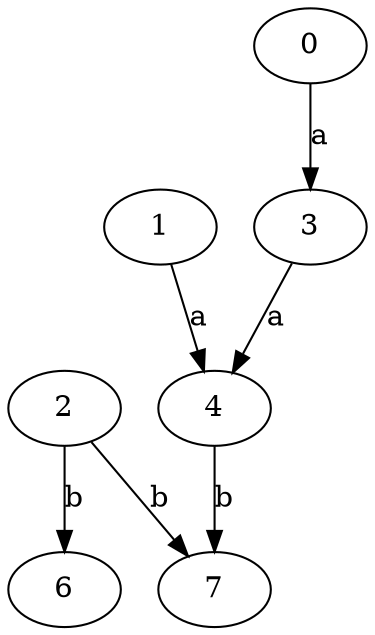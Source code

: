 strict digraph  {
3;
4;
0;
1;
6;
7;
2;
3 -> 4  [label=a];
4 -> 7  [label=b];
0 -> 3  [label=a];
1 -> 4  [label=a];
2 -> 6  [label=b];
2 -> 7  [label=b];
}
